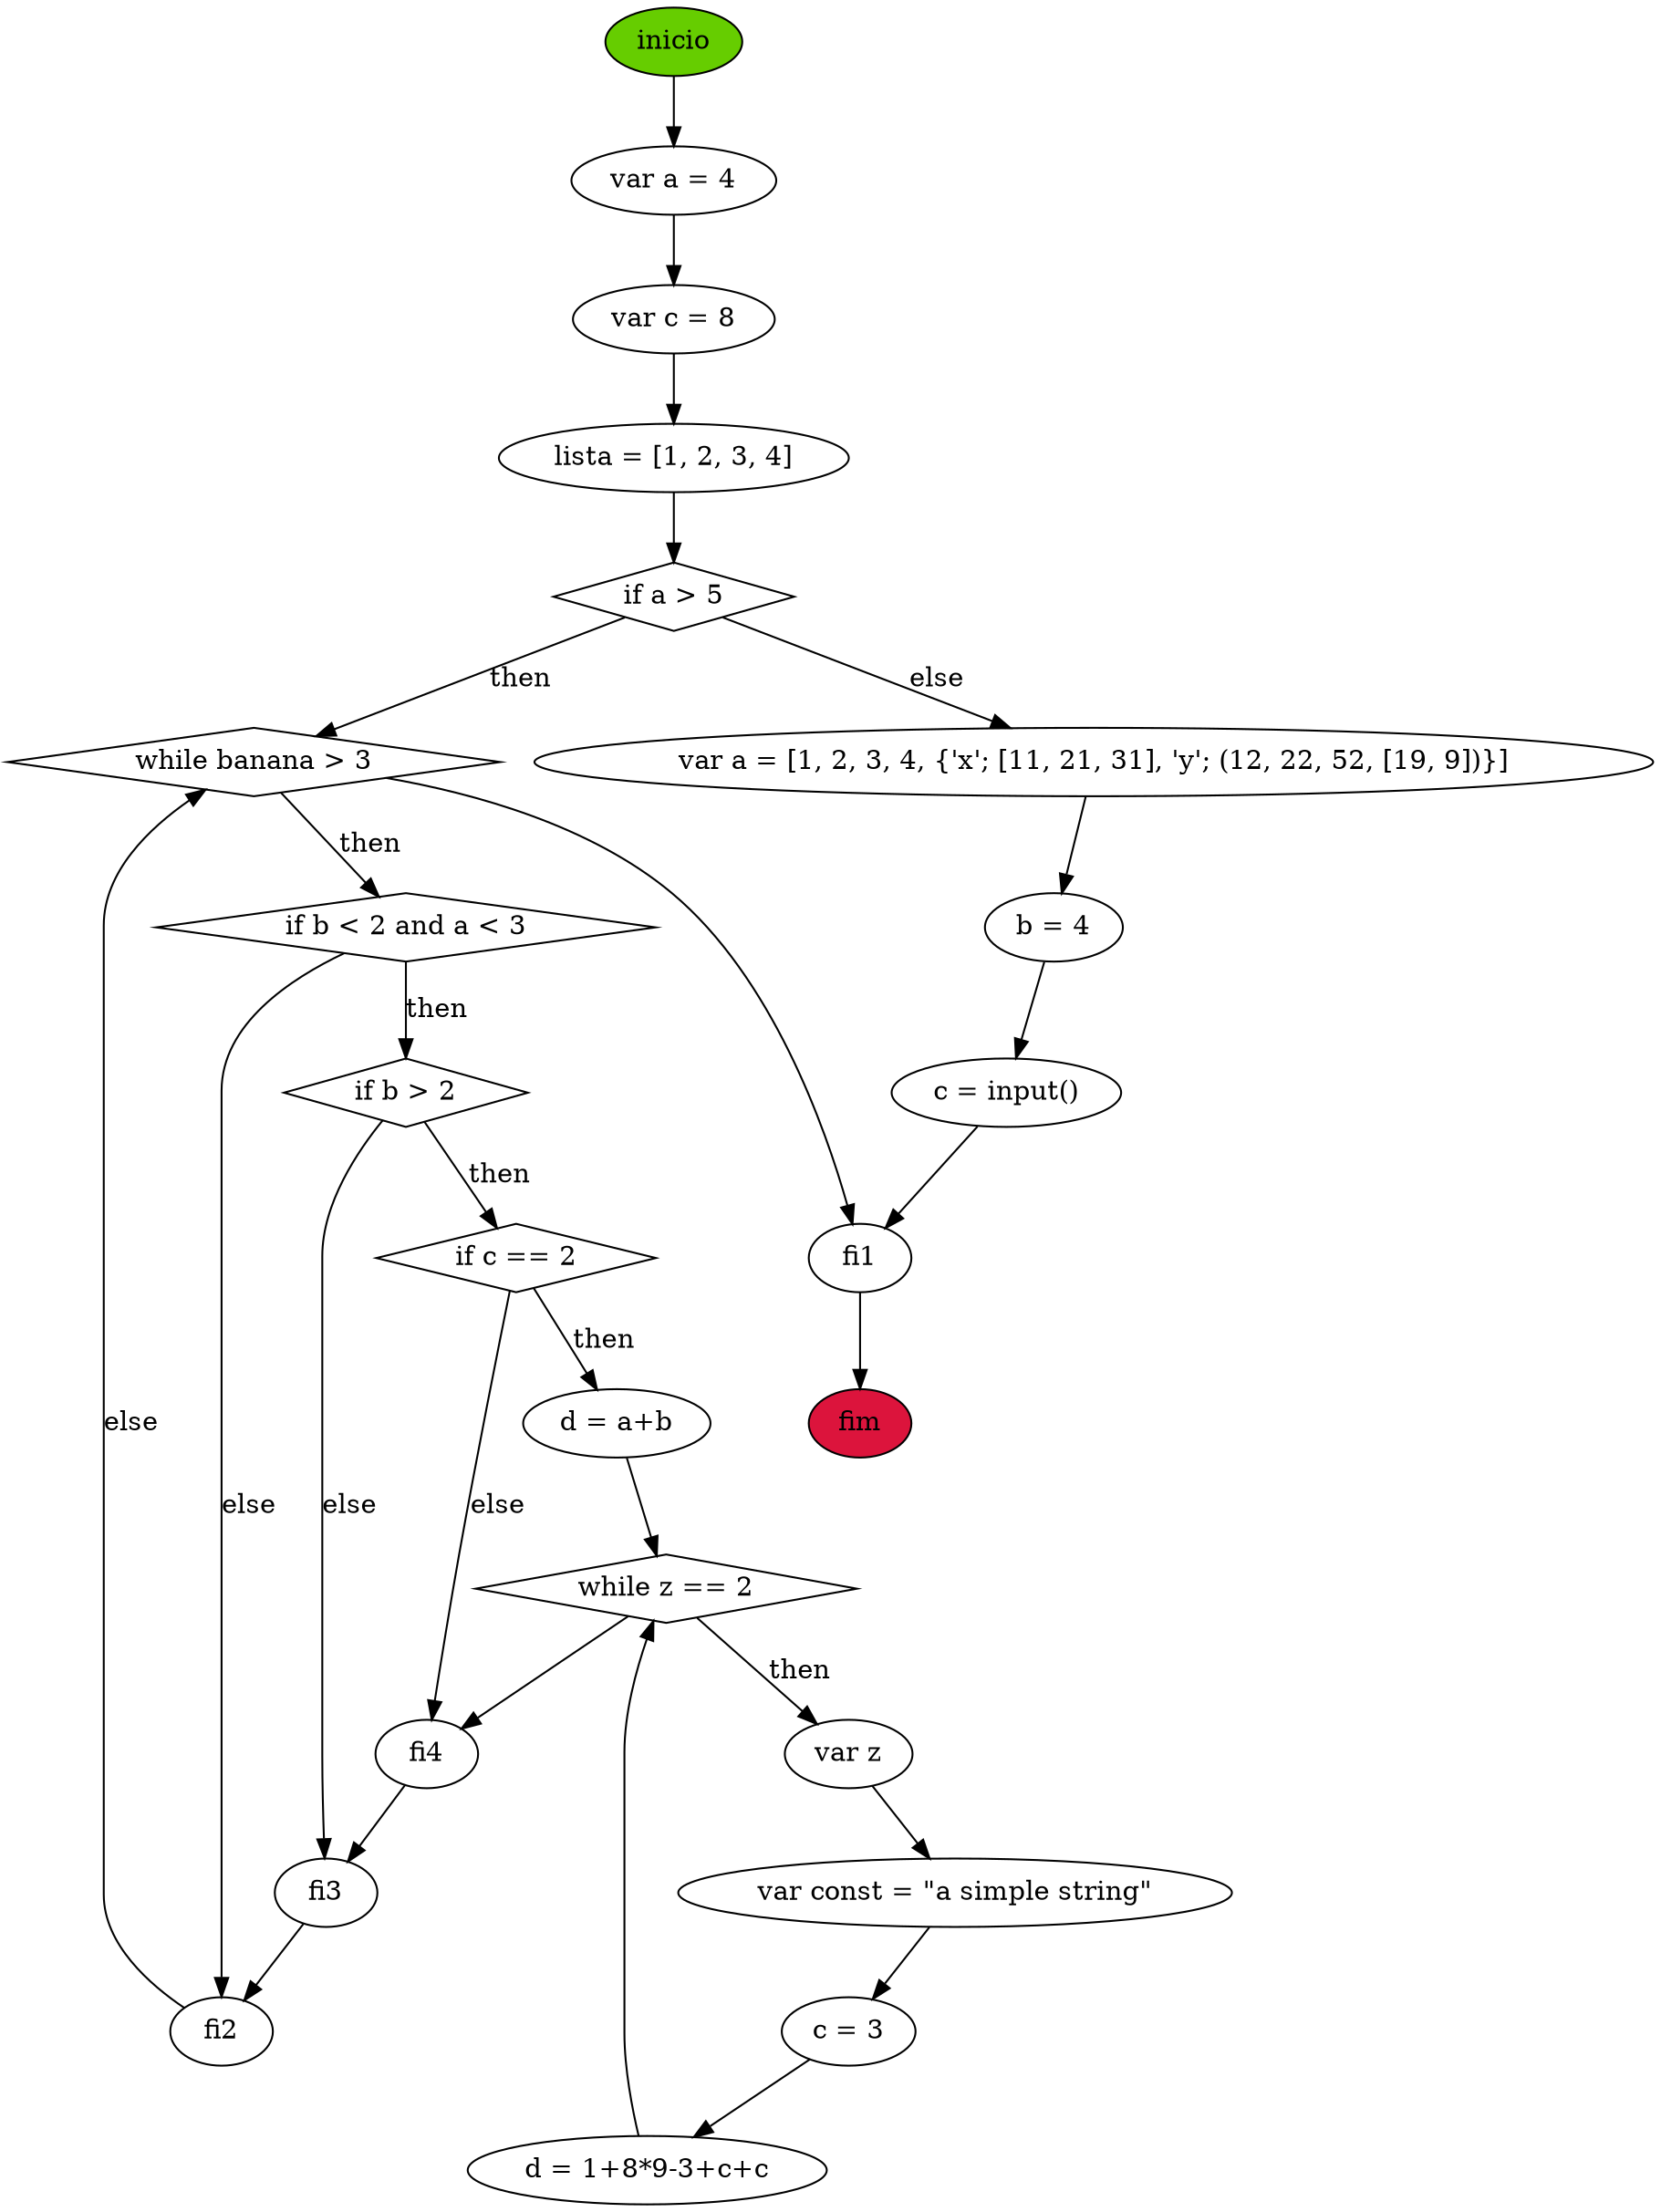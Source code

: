 digraph CFG {
	inicio [fillcolor=chartreuse3 style=filled]
	inicio -> "var a = 4" [label=""]
	"var a = 4" -> "var c = 8" [label=""]
	"var c = 8" -> "lista = [1, 2, 3, 4]" [label=""]
	"if a > 5" [shape=diamond]
	"lista = [1, 2, 3, 4]" -> "if a > 5" [label=""]
	"while banana > 3" [shape=diamond]
	"if a > 5" -> "while banana > 3" [label=then]
	"if b < 2 and a < 3" [shape=diamond]
	"while banana > 3" -> "if b < 2 and a < 3" [label=then]
	"if b > 2" [shape=diamond]
	"if b < 2 and a < 3" -> "if b > 2" [label=then]
	"if c == 2" [shape=diamond]
	"if b > 2" -> "if c == 2" [label=then]
	"if c == 2" -> "d = a+b" [label=then]
	"while z == 2" [shape=diamond]
	"d = a+b" -> "while z == 2" [label=""]
	"while z == 2" -> "var z" [label=then]
	"var z" -> "var const = \"a simple string\"" [label=""]
	"var const = \"a simple string\"" -> "c = 3" [label=""]
	"c = 3" -> "d = 1+8*9-3+c+c" [label=""]
	"d = 1+8*9-3+c+c" -> "while z == 2" [label=""]
	"while z == 2" -> fi4
	"if c == 2" -> fi4 [label=else]
	fi4 -> fi3
	"if b > 2" -> fi3 [label=else]
	fi3 -> fi2
	"if b < 2 and a < 3" -> fi2 [label=else]
	fi2 -> "while banana > 3" [label=else]
	"while banana > 3" -> fi1
	"if a > 5" -> "var a = [1, 2, 3, 4, {'x'; [11, 21, 31], 'y'; (12, 22, 52, [19, 9])}]" [label=else]
	"var a = [1, 2, 3, 4, {'x'; [11, 21, 31], 'y'; (12, 22, 52, [19, 9])}]" -> "b = 4" [label=""]
	"b = 4" -> "c = input()" [label=""]
	"c = input()" -> fi1 [label=""]
	fim [fillcolor=crimson style=filled]
	fi1 -> fim
}
